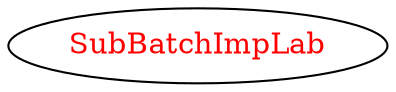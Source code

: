 digraph dependencyGraph {
 concentrate=true;
 ranksep="2.0";
 rankdir="LR"; 
 splines="ortho";
"SubBatchImpLab" [fontcolor="red"];
}